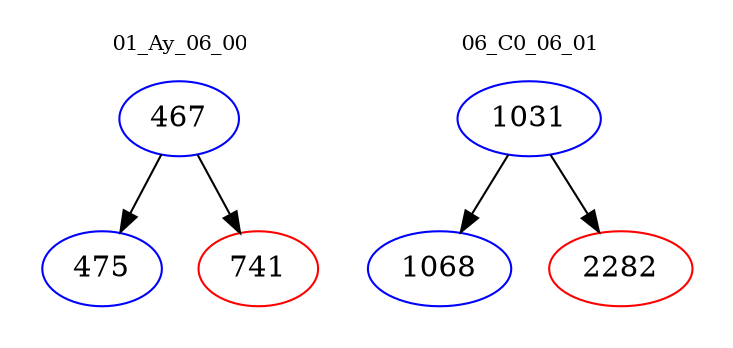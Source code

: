digraph{
subgraph cluster_0 {
color = white
label = "01_Ay_06_00";
fontsize=10;
T0_467 [label="467", color="blue"]
T0_467 -> T0_475 [color="black"]
T0_475 [label="475", color="blue"]
T0_467 -> T0_741 [color="black"]
T0_741 [label="741", color="red"]
}
subgraph cluster_1 {
color = white
label = "06_C0_06_01";
fontsize=10;
T1_1031 [label="1031", color="blue"]
T1_1031 -> T1_1068 [color="black"]
T1_1068 [label="1068", color="blue"]
T1_1031 -> T1_2282 [color="black"]
T1_2282 [label="2282", color="red"]
}
}
